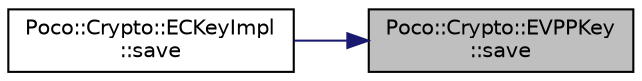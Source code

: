 digraph "Poco::Crypto::EVPPKey::save"
{
 // LATEX_PDF_SIZE
  edge [fontname="Helvetica",fontsize="10",labelfontname="Helvetica",labelfontsize="10"];
  node [fontname="Helvetica",fontsize="10",shape=record];
  rankdir="RL";
  Node1 [label="Poco::Crypto::EVPPKey\l::save",height=0.2,width=0.4,color="black", fillcolor="grey75", style="filled", fontcolor="black",tooltip=" "];
  Node1 -> Node2 [dir="back",color="midnightblue",fontsize="10",style="solid"];
  Node2 [label="Poco::Crypto::ECKeyImpl\l::save",height=0.2,width=0.4,color="black", fillcolor="white", style="filled",URL="$classPoco_1_1Crypto_1_1ECKeyImpl.html#a799c5951f16e6fc4b0e4f8131cd1337e",tooltip="Returns the EC key group name."];
}
